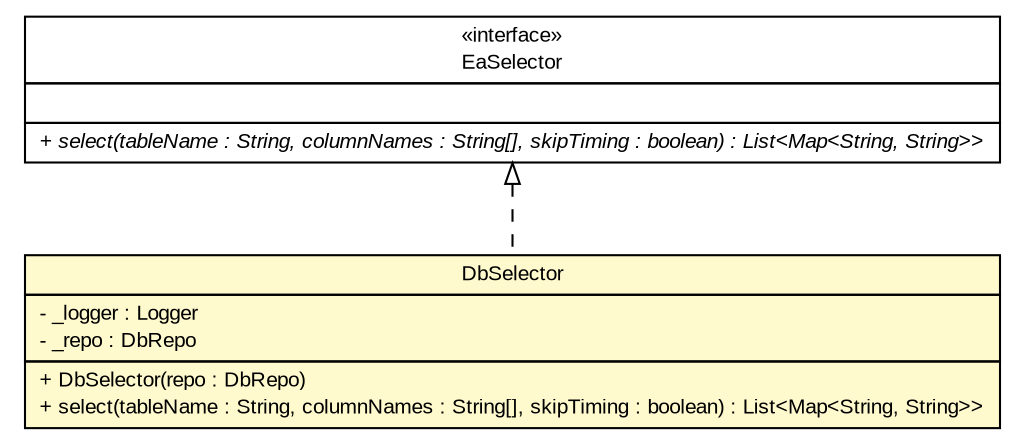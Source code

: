 #!/usr/local/bin/dot
#
# Class diagram 
# Generated by UMLGraph version R5_6_6-6-g3bdff0 (http://www.umlgraph.org/)
#

digraph G {
	edge [fontname="arial",fontsize=10,labelfontname="arial",labelfontsize=10];
	node [fontname="arial",fontsize=10,shape=plaintext];
	nodesep=0.25;
	ranksep=0.5;
	// org.tanjakostic.jcleancim.builder.ea.EaSelector
	c93521 [label=<<table title="org.tanjakostic.jcleancim.builder.ea.EaSelector" border="0" cellborder="1" cellspacing="0" cellpadding="2" port="p" href="../EaSelector.html">
		<tr><td><table border="0" cellspacing="0" cellpadding="1">
<tr><td align="center" balign="center"> &#171;interface&#187; </td></tr>
<tr><td align="center" balign="center"> EaSelector </td></tr>
		</table></td></tr>
		<tr><td><table border="0" cellspacing="0" cellpadding="1">
<tr><td align="left" balign="left">  </td></tr>
		</table></td></tr>
		<tr><td><table border="0" cellspacing="0" cellpadding="1">
<tr><td align="left" balign="left"><font face="Arial Italic" point-size="10.0"> + select(tableName : String, columnNames : String[], skipTiming : boolean) : List&lt;Map&lt;String, String&gt;&gt; </font></td></tr>
		</table></td></tr>
		</table>>, URL="../EaSelector.html", fontname="arial", fontcolor="black", fontsize=10.0];
	// org.tanjakostic.jcleancim.builder.ea.db.DbSelector
	c93535 [label=<<table title="org.tanjakostic.jcleancim.builder.ea.db.DbSelector" border="0" cellborder="1" cellspacing="0" cellpadding="2" port="p" bgcolor="lemonChiffon" href="./DbSelector.html">
		<tr><td><table border="0" cellspacing="0" cellpadding="1">
<tr><td align="center" balign="center"> DbSelector </td></tr>
		</table></td></tr>
		<tr><td><table border="0" cellspacing="0" cellpadding="1">
<tr><td align="left" balign="left"> - _logger : Logger </td></tr>
<tr><td align="left" balign="left"> - _repo : DbRepo </td></tr>
		</table></td></tr>
		<tr><td><table border="0" cellspacing="0" cellpadding="1">
<tr><td align="left" balign="left"> + DbSelector(repo : DbRepo) </td></tr>
<tr><td align="left" balign="left"> + select(tableName : String, columnNames : String[], skipTiming : boolean) : List&lt;Map&lt;String, String&gt;&gt; </td></tr>
		</table></td></tr>
		</table>>, URL="./DbSelector.html", fontname="arial", fontcolor="black", fontsize=10.0];
	//org.tanjakostic.jcleancim.builder.ea.db.DbSelector implements org.tanjakostic.jcleancim.builder.ea.EaSelector
	c93521:p -> c93535:p [dir=back,arrowtail=empty,style=dashed];
}

